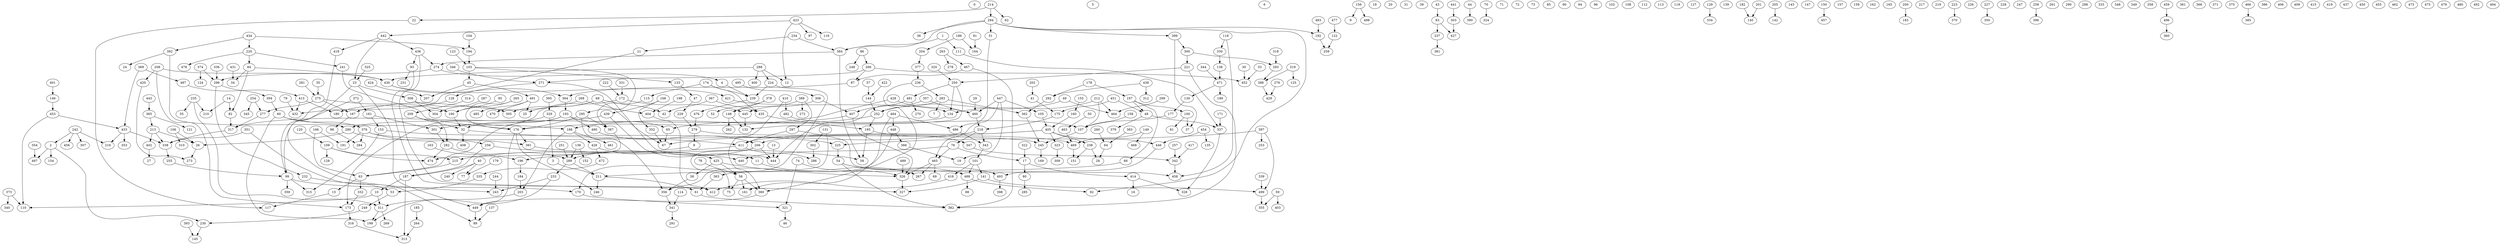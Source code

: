 digraph Erdos_500 {
0;1;2;3;4;5;6;7;8;9;10;11;12;13;14;15;16;17;18;19;20;21;22;23;24;25;26;27;28;29;30;31;32;33;34;35;36;37;38;39;40;41;42;43;44;45;46;47;48;49;50;51;52;53;54;55;56;57;58;59;60;61;62;63;64;65;66;67;68;69;70;71;72;73;74;75;76;77;78;79;80;81;82;83;84;85;86;87;88;89;90;91;92;93;94;95;96;97;98;99;100;101;102;103;104;105;106;107;108;109;110;111;112;113;114;115;116;117;118;119;120;121;122;123;124;125;126;127;128;129;130;131;132;133;134;135;136;137;138;139;140;141;142;143;144;145;146;147;148;149;150;151;152;153;154;155;156;157;158;159;160;161;162;163;164;165;166;167;168;169;170;171;172;173;174;175;176;177;178;179;180;181;182;183;184;185;186;187;188;189;190;191;192;193;194;195;196;197;198;199;200;201;202;203;204;205;206;207;208;209;210;211;212;213;214;215;216;217;218;219;220;221;222;223;224;225;226;227;228;229;230;231;232;233;234;235;236;237;238;239;240;241;242;243;244;245;246;247;248;249;250;251;252;253;254;255;256;257;258;259;260;261;262;263;264;265;266;267;268;269;270;271;272;273;274;275;276;277;278;279;280;281;282;283;284;285;286;287;288;289;290;291;292;293;294;295;296;297;298;299;300;301;302;303;304;305;306;307;308;309;310;311;312;313;314;315;316;317;318;319;320;321;322;323;324;325;326;327;328;329;330;331;332;333;334;335;336;337;338;339;340;341;342;343;344;345;346;347;348;349;350;351;352;353;354;355;356;357;358;359;360;361;362;363;364;365;366;367;368;369;370;371;372;373;374;375;376;377;378;379;380;381;382;383;384;385;386;387;388;389;390;391;392;393;394;395;396;397;398;399;400;401;402;403;404;405;406;407;408;409;410;411;412;413;414;415;416;417;418;419;420;421;422;423;424;425;426;427;428;429;430;431;432;433;434;435;436;437;438;439;440;441;442;443;444;445;446;447;448;449;450;451;452;453;454;455;456;457;458;459;460;461;462;463;464;465;466;467;468;469;470;471;472;473;474;475;476;477;478;479;480;481;482;483;484;485;486;487;488;489;490;491;492;493;494;495;496;497;498;499;256 -> 440;
389 -> 148;
134 -> 280;
491 -> 25;
354 -> 497;
274 -> 4;
399 -> 300;
101 -> 416;
319 -> 125;
459 -> 496;
59 -> 403;
397 -> 499;
435 -> 195;
193 -> 32;
378 -> 52;
250 -> 132;
190 -> 32;
166 -> 63;
413 -> 432;
22 -> 117;
384 -> 274;
208 -> 173;
163 -> 196;
220 -> 241;
376 -> 469;
447 -> 460;
249 -> 230;
68 -> 42;
276 -> 429;
197 -> 48;
153 -> 225;
186 -> 164;
83 -> 427;
54 -> 493;
115 -> 387;
181 -> 301;
78 -> 56;
56 -> 380;
425 -> 38;
155 -> 160;
133 -> 47;
242 -> 2;
430 -> 364;
297 -> 411;
320 -> 250;
488 -> 88;
214 -> 22;
351 -> 338;
332 -> 173;
91 -> 164;
488 -> 92;
330 -> 138;
451 -> 175;
391 -> 58;
491 -> 485;
490 -> 206;
103 -> 133;
465 -> 69;
257 -> 342;
1 -> 384;
294 -> 36;
60 -> 199;
493 -> 398;
68 -> 305;
235 -> 55;
86 -> 266;
295 -> 387;
156 -> 9;
251 -> 289;
136 -> 289;
2 -> 230;
283 -> 252;
423 -> 116;
193 -> 490;
439 -> 317;
449 -> 89;
235 -> 311;
424 -> 207;
187 -> 313;
265 -> 190;
496 -> 360;
123 -> 103;
339 -> 499;
204 -> 377;
472 -> 335;
84 -> 34;
279 -> 8;
352 -> 67;
239 -> 476;
377 -> 236;
483 -> 192;
252 -> 65;
188 -> 461;
174 -> 435;
63 -> 332;
484 -> 486;
301 -> 282;
230 -> 145;
275 -> 167;
321 -> 46;
465 -> 267;
383 -> 64;
351 -> 89;
300 -> 293;
341 -> 291;
172 -> 173;
178 -> 197;
469 -> 151;
49 -> 252;
430 -> 421;
160 -> 405;
238 -> 28;
388 -> 429;
15 -> 117;
209 -> 32;
484 -> 161;
367 -> 42;
308 -> 305;
40 -> 187;
188 -> 426;
2 -> 497;
195 -> 347;
394 -> 60;
68 -> 67;
51 -> 486;
258 -> 396;
237 -> 381;
463 -> 469;
495 -> 306;
76 -> 440;
195 -> 58;
70 -> 324;
56 -> 161;
378 -> 148;
481 -> 407;
233 -> 243;
14 -> 82;
198 -> 404;
179 -> 77;
376 -> 284;
213 -> 402;
318 -> 293;
448 -> 366;
200 -> 183;
250 -> 481;
389 -> 297;
202 -> 41;
399 -> 37;
79 -> 432;
287 -> 304;
45 -> 207;
489 -> 326;
150 -> 457;
26 -> 273;
153 -> 315;
23 -> 243;
254 -> 277;
434 -> 220;
120 -> 109;
447 -> 465;
426 -> 472;
213 -> 26;
211 -> 61;
357 -> 460;
158 -> 107;
303 -> 427;
268 -> 404;
221 -> 382;
86 -> 248;
294 -> 192;
453 -> 110;
30 -> 452;
418 -> 99;
131 -> 363;
1 -> 111;
306 -> 445;
47 -> 229;
376 -> 191;
76 -> 17;
118 -> 330;
83 -> 237;
109 -> 128;
168 -> 439;
149 -> 469;
208 -> 420;
144 -> 252;
297 -> 458;
346 -> 271;
447 -> 19;
214 -> 62;
476 -> 279;
275 -> 190;
316 -> 313;
23 -> 449;
109 -> 215;
232 -> 53;
404 -> 412;
172 -> 445;
203 -> 311;
197 -> 100;
433 -> 338;
283 -> 7;
41 -> 175;
300 -> 221;
336 -> 296;
149 -> 468;
17 -> 80;
372 -> 99;
65 -> 67;
275 -> 277;
369 -> 487;
193 -> 63;
325 -> 23;
256 -> 187;
413 -> 180;
426 -> 425;
170 -> 321;
193 -> 65;
84 -> 430;
295 -> 176;
447 -> 105;
343 -> 101;
106 -> 310;
166 -> 191;
174 -> 239;
215 -> 63;
392 -> 280;
213 -> 338;
436 -> 93;
347 -> 342;
156 -> 498;
471 -> 130;
3 -> 211;
268 -> 167;
471 -> 189;
439 -> 11;
323 -> 309;
367 -> 435;
168 -> 352;
40 -> 77;
63 -> 15;
49 -> 464;
428 -> 176;
363 -> 61;
425 -> 326;
454 -> 135;
357 -> 444;
407 -> 188;
87 -> 364;
344 -> 471;
308 -> 304;
84 -> 82;
29 -> 460;
50 -> 463;
99 -> 315;
185 -> 264;
410 -> 380;
252 -> 195;
326 -> 327;
434 -> 392;
410 -> 482;
103 -> 295;
295 -> 356;
234 -> 21;
171 -> 337;
402 -> 27;
32 -> 411;
288 -> 224;
289 -> 211;
486 -> 343;
271 -> 126;
98 -> 284;
294 -> 92;
177 -> 107;
229 -> 279;
434 -> 194;
206 -> 444;
206 -> 75;
45 -> 491;
74 -> 326;
280 -> 256;
306 -> 407;
201 -> 140;
136 -> 152;
369 -> 433;
188 -> 203;
338 -> 255;
111 -> 337;
54 -> 382;
35 -> 275;
250 -> 134;
277 -> 317;
293 -> 388;
68 -> 25;
103 -> 45;
433 -> 216;
212 -> 464;
425 -> 56;
465 -> 326;
225 -> 54;
129 -> 334;
211 -> 246;
397 -> 225;
74 -> 321;
101 -> 141;
438 -> 292;
126 -> 180;
56 -> 75;
48 -> 379;
281 -> 275;
265 -> 176;
182 -> 140;
436 -> 274;
319 -> 388;
453 -> 433;
242 -> 307;
491 -> 470;
44 -> 390;
221 -> 250;
283 -> 362;
209 -> 282;
93 -> 231;
411 -> 286;
395 -> 329;
95 -> 190;
54 -> 488;
196 -> 184;
32 -> 408;
288 -> 430;
214 -> 294;
442 -> 23;
294 -> 399;
329 -> 301;
218 -> 343;
38 -> 356;
212 -> 134;
499 -> 355;
392 -> 24;
173 -> 316;
466 -> 385;
288 -> 12;
224 -> 239;
364 -> 193;
436 -> 327;
274 -> 296;
106 -> 26;
76 -> 465;
422 -> 144;
11 -> 267;
477 -> 122;
80 -> 285;
148 -> 262;
178 -> 292;
407 -> 326;
342 -> 458;
181 -> 153;
13 -> 444;
23 -> 308;
482 -> 107;
311 -> 199;
264 -> 313;
467 -> 87;
105 -> 405;
100 -> 37;
222 -> 172;
187 -> 10;
218 -> 76;
421 -> 134;
280 -> 26;
414 -> 328;
194 -> 103;
484 -> 448;
266 -> 87;
481 -> 270;
443 -> 365;
401 -> 146;
57 -> 144;
451 -> 48;
21 -> 432;
372 -> 181;
99 -> 170;
220 -> 478;
175 -> 218;
329 -> 3;
380 -> 449;
362 -> 245;
60 -> 376;
61 -> 382;
107 -> 245;
311 -> 269;
294 -> 51;
460 -> 218;
14 -> 210;
294 -> 384;
405 -> 446;
263 -> 278;
227 -> 350;
109 -> 474;
335 -> 53;
93 -> 412;
66 -> 211;
292 -> 362;
374 -> 296;
423 -> 97;
234 -> 384;
148 -> 132;
389 -> 272;
254 -> 345;
384 -> 58;
197 -> 66;
59 -> 355;
448 -> 356;
446 -> 493;
302 -> 286;
10 -> 311;
279 -> 245;
445 -> 132;
373 -> 110;
467 -> 382;
373 -> 340;
176 -> 246;
374 -> 124;
130 -> 177;
131 -> 302;
255 -> 99;
205 -> 142;
387 -> 474;
8 -> 215;
82 -> 317;
282 -> 474;
118 -> 458;
208 -> 430;
242 -> 456;
100 -> 81;
417 -> 342;
43 -> 83;
431 -> 34;
266 -> 452;
423 -> 442;
433 -> 353;
420 -> 273;
263 -> 467;
405 -> 238;
104 -> 194;
167 -> 98;
141 -> 327;
192 -> 259;
4 -> 239;
365 -> 121;
206 -> 289;
454 -> 446;
114 -> 341;
322 -> 17;
60 -> 188;
176 -> 391;
317 -> 338;
241 -> 176;
314 -> 209;
405 -> 411;
266 -> 271;
184 -> 203;
296 -> 394;
260 -> 64;
397 -> 253;
405 -> 323;
64 -> 28;
138 -> 471;
17 -> 414;
236 -> 380;
416 -> 412;
288 -> 400;
438 -> 312;
289 -> 233;
174 -> 115;
53 -> 249;
242 -> 216;
331 -> 172;
271 -> 444;
366 -> 19;
296 -> 232;
218 -> 67;
33 -> 452;
235 -> 210;
376 -> 391;
244 -> 243;
442 -> 418;
101 -> 488;
186 -> 204;
411 -> 196;
137 -> 89;
428 -> 460;
423 -> 12;
233 -> 199;
10 -> 110;
48 -> 337;
236 -> 283;
405 -> 206;
487 -> 413;
238 -> 151;
356 -> 341;
223 -> 370;
442 -> 436;
176 -> 449;
146 -> 453;
224 -> 170;
441 -> 303;
212 -> 107;
141 -> 499;
414 -> 16;
393 -> 145;
282 -> 289;
365 -> 213;
245 -> 169;
337 -> 328;
122 -> 259;
299 -> 464;
220 -> 84;
2 -> 154;
99 -> 359;
40 -> 240;
}
